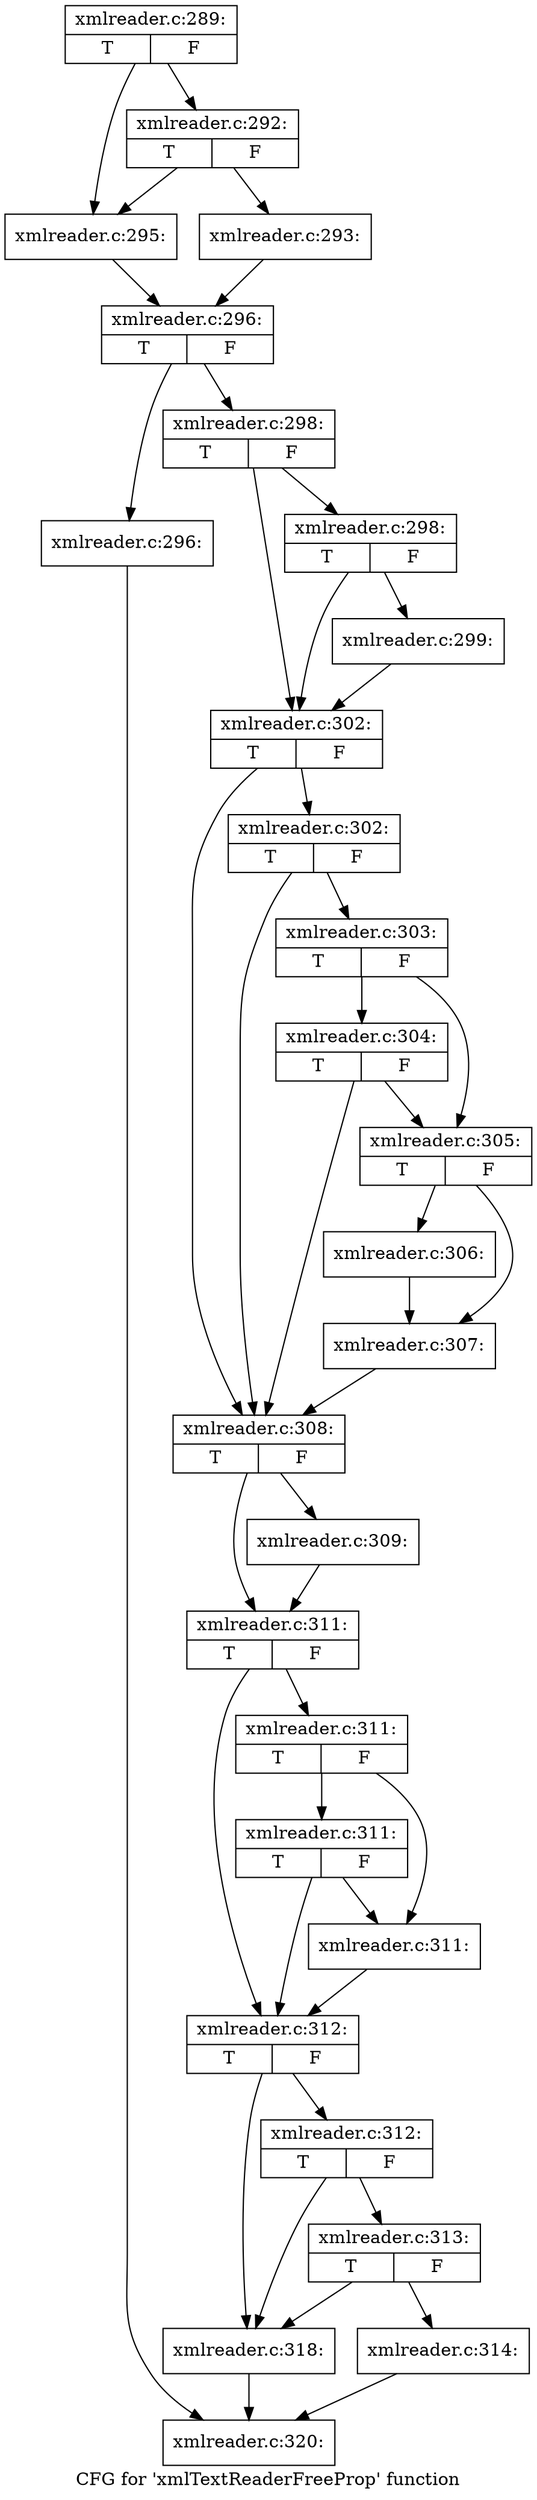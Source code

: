 digraph "CFG for 'xmlTextReaderFreeProp' function" {
	label="CFG for 'xmlTextReaderFreeProp' function";

	Node0x55e44954dfa0 [shape=record,label="{xmlreader.c:289:|{<s0>T|<s1>F}}"];
	Node0x55e44954dfa0 -> Node0x55e44955d730;
	Node0x55e44954dfa0 -> Node0x55e44955d6e0;
	Node0x55e44955d730 [shape=record,label="{xmlreader.c:292:|{<s0>T|<s1>F}}"];
	Node0x55e44955d730 -> Node0x55e44955d640;
	Node0x55e44955d730 -> Node0x55e44955d6e0;
	Node0x55e44955d640 [shape=record,label="{xmlreader.c:293:}"];
	Node0x55e44955d640 -> Node0x55e44955d690;
	Node0x55e44955d6e0 [shape=record,label="{xmlreader.c:295:}"];
	Node0x55e44955d6e0 -> Node0x55e44955d690;
	Node0x55e44955d690 [shape=record,label="{xmlreader.c:296:|{<s0>T|<s1>F}}"];
	Node0x55e44955d690 -> Node0x55e44955e1a0;
	Node0x55e44955d690 -> Node0x55e44955e1f0;
	Node0x55e44955e1a0 [shape=record,label="{xmlreader.c:296:}"];
	Node0x55e44955e1a0 -> Node0x55e449562ed0;
	Node0x55e44955e1f0 [shape=record,label="{xmlreader.c:298:|{<s0>T|<s1>F}}"];
	Node0x55e44955e1f0 -> Node0x55e44955e640;
	Node0x55e44955e1f0 -> Node0x55e44955e5f0;
	Node0x55e44955e640 [shape=record,label="{xmlreader.c:298:|{<s0>T|<s1>F}}"];
	Node0x55e44955e640 -> Node0x55e44955e5a0;
	Node0x55e44955e640 -> Node0x55e44955e5f0;
	Node0x55e44955e5a0 [shape=record,label="{xmlreader.c:299:}"];
	Node0x55e44955e5a0 -> Node0x55e44955e5f0;
	Node0x55e44955e5f0 [shape=record,label="{xmlreader.c:302:|{<s0>T|<s1>F}}"];
	Node0x55e44955e5f0 -> Node0x55e44955ef20;
	Node0x55e44955e5f0 -> Node0x55e44955ee50;
	Node0x55e44955ef20 [shape=record,label="{xmlreader.c:302:|{<s0>T|<s1>F}}"];
	Node0x55e44955ef20 -> Node0x55e44955eea0;
	Node0x55e44955ef20 -> Node0x55e44955ee50;
	Node0x55e44955eea0 [shape=record,label="{xmlreader.c:303:|{<s0>T|<s1>F}}"];
	Node0x55e44955eea0 -> Node0x55e44955ee00;
	Node0x55e44955eea0 -> Node0x55e44955f7d0;
	Node0x55e44955f7d0 [shape=record,label="{xmlreader.c:304:|{<s0>T|<s1>F}}"];
	Node0x55e44955f7d0 -> Node0x55e44955ee00;
	Node0x55e44955f7d0 -> Node0x55e44955ee50;
	Node0x55e44955ee00 [shape=record,label="{xmlreader.c:305:|{<s0>T|<s1>F}}"];
	Node0x55e44955ee00 -> Node0x55e449560470;
	Node0x55e44955ee00 -> Node0x55e4495604c0;
	Node0x55e449560470 [shape=record,label="{xmlreader.c:306:}"];
	Node0x55e449560470 -> Node0x55e4495604c0;
	Node0x55e4495604c0 [shape=record,label="{xmlreader.c:307:}"];
	Node0x55e4495604c0 -> Node0x55e44955ee50;
	Node0x55e44955ee50 [shape=record,label="{xmlreader.c:308:|{<s0>T|<s1>F}}"];
	Node0x55e44955ee50 -> Node0x55e449561b10;
	Node0x55e44955ee50 -> Node0x55e449561b60;
	Node0x55e449561b10 [shape=record,label="{xmlreader.c:309:}"];
	Node0x55e449561b10 -> Node0x55e449561b60;
	Node0x55e449561b60 [shape=record,label="{xmlreader.c:311:|{<s0>T|<s1>F}}"];
	Node0x55e449561b60 -> Node0x55e449562310;
	Node0x55e449561b60 -> Node0x55e4495622c0;
	Node0x55e449562310 [shape=record,label="{xmlreader.c:311:|{<s0>T|<s1>F}}"];
	Node0x55e449562310 -> Node0x55e449562600;
	Node0x55e449562310 -> Node0x55e449562270;
	Node0x55e449562600 [shape=record,label="{xmlreader.c:311:|{<s0>T|<s1>F}}"];
	Node0x55e449562600 -> Node0x55e449562270;
	Node0x55e449562600 -> Node0x55e4495622c0;
	Node0x55e449562270 [shape=record,label="{xmlreader.c:311:}"];
	Node0x55e449562270 -> Node0x55e4495622c0;
	Node0x55e4495622c0 [shape=record,label="{xmlreader.c:312:|{<s0>T|<s1>F}}"];
	Node0x55e4495622c0 -> Node0x55e449562ff0;
	Node0x55e4495622c0 -> Node0x55e449562f20;
	Node0x55e449562ff0 [shape=record,label="{xmlreader.c:312:|{<s0>T|<s1>F}}"];
	Node0x55e449562ff0 -> Node0x55e449562f70;
	Node0x55e449562ff0 -> Node0x55e449562f20;
	Node0x55e449562f70 [shape=record,label="{xmlreader.c:313:|{<s0>T|<s1>F}}"];
	Node0x55e449562f70 -> Node0x55e449562e80;
	Node0x55e449562f70 -> Node0x55e449562f20;
	Node0x55e449562e80 [shape=record,label="{xmlreader.c:314:}"];
	Node0x55e449562e80 -> Node0x55e449562ed0;
	Node0x55e449562f20 [shape=record,label="{xmlreader.c:318:}"];
	Node0x55e449562f20 -> Node0x55e449562ed0;
	Node0x55e449562ed0 [shape=record,label="{xmlreader.c:320:}"];
}
